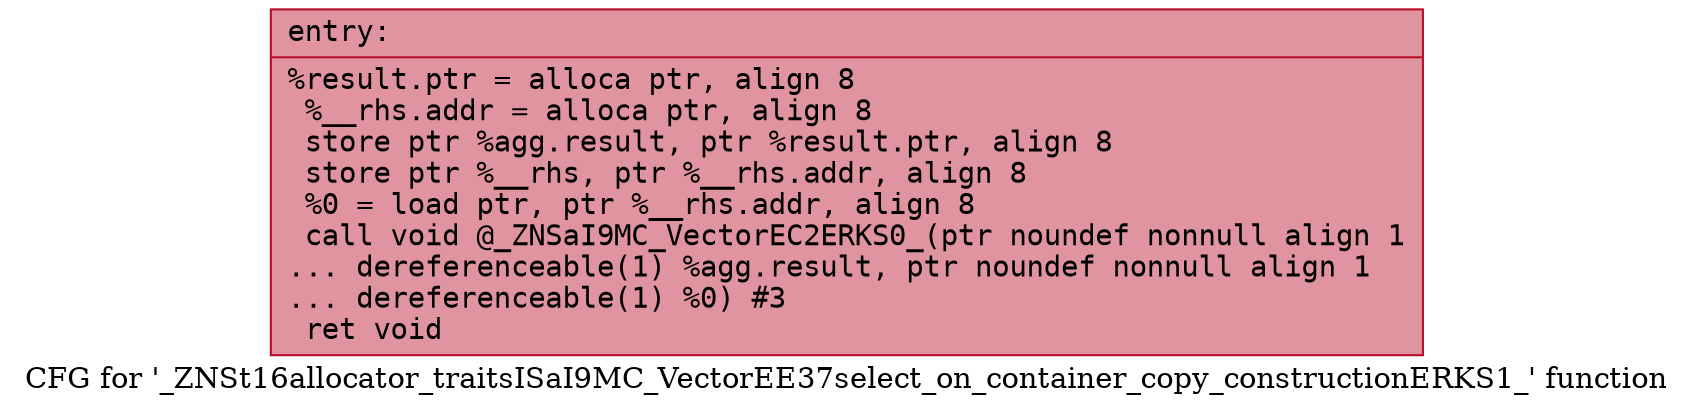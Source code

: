 digraph "CFG for '_ZNSt16allocator_traitsISaI9MC_VectorEE37select_on_container_copy_constructionERKS1_' function" {
	label="CFG for '_ZNSt16allocator_traitsISaI9MC_VectorEE37select_on_container_copy_constructionERKS1_' function";

	Node0x55dab485d540 [shape=record,color="#b70d28ff", style=filled, fillcolor="#b70d2870" fontname="Courier",label="{entry:\l|  %result.ptr = alloca ptr, align 8\l  %__rhs.addr = alloca ptr, align 8\l  store ptr %agg.result, ptr %result.ptr, align 8\l  store ptr %__rhs, ptr %__rhs.addr, align 8\l  %0 = load ptr, ptr %__rhs.addr, align 8\l  call void @_ZNSaI9MC_VectorEC2ERKS0_(ptr noundef nonnull align 1\l... dereferenceable(1) %agg.result, ptr noundef nonnull align 1\l... dereferenceable(1) %0) #3\l  ret void\l}"];
}
